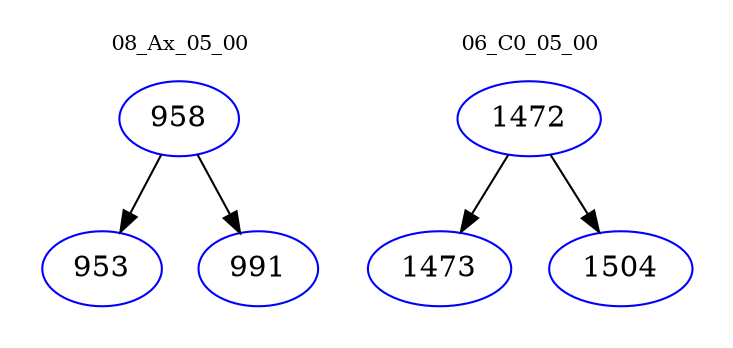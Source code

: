 digraph{
subgraph cluster_0 {
color = white
label = "08_Ax_05_00";
fontsize=10;
T0_958 [label="958", color="blue"]
T0_958 -> T0_953 [color="black"]
T0_953 [label="953", color="blue"]
T0_958 -> T0_991 [color="black"]
T0_991 [label="991", color="blue"]
}
subgraph cluster_1 {
color = white
label = "06_C0_05_00";
fontsize=10;
T1_1472 [label="1472", color="blue"]
T1_1472 -> T1_1473 [color="black"]
T1_1473 [label="1473", color="blue"]
T1_1472 -> T1_1504 [color="black"]
T1_1504 [label="1504", color="blue"]
}
}
